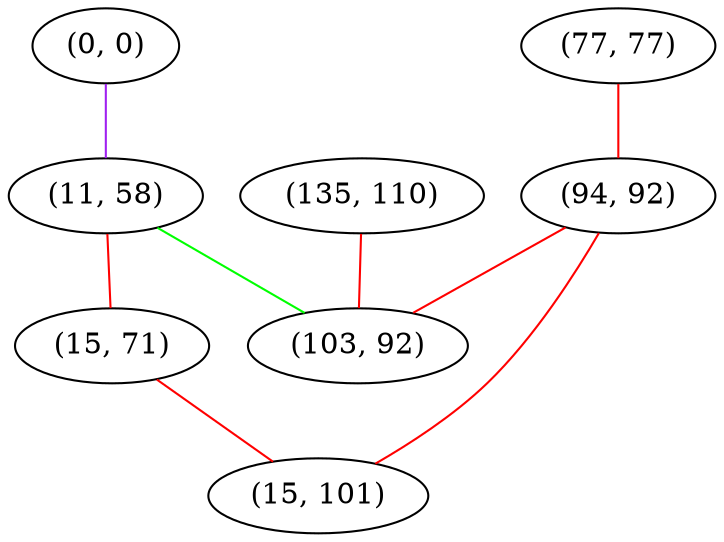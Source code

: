graph "" {
"(135, 110)";
"(0, 0)";
"(77, 77)";
"(94, 92)";
"(11, 58)";
"(15, 71)";
"(103, 92)";
"(15, 101)";
"(135, 110)" -- "(103, 92)"  [color=red, key=0, weight=1];
"(0, 0)" -- "(11, 58)"  [color=purple, key=0, weight=4];
"(77, 77)" -- "(94, 92)"  [color=red, key=0, weight=1];
"(94, 92)" -- "(103, 92)"  [color=red, key=0, weight=1];
"(94, 92)" -- "(15, 101)"  [color=red, key=0, weight=1];
"(11, 58)" -- "(103, 92)"  [color=green, key=0, weight=2];
"(11, 58)" -- "(15, 71)"  [color=red, key=0, weight=1];
"(15, 71)" -- "(15, 101)"  [color=red, key=0, weight=1];
}
